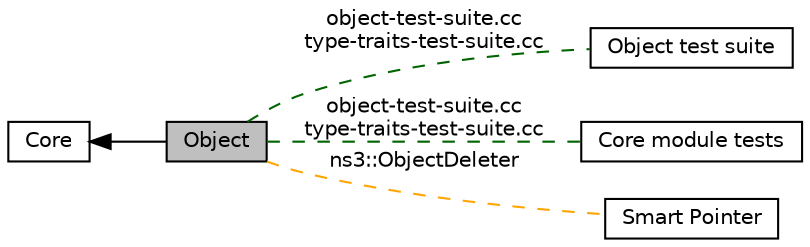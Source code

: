digraph "Object"
{
  edge [fontname="Helvetica",fontsize="10",labelfontname="Helvetica",labelfontsize="10"];
  node [fontname="Helvetica",fontsize="10",shape=box];
  rankdir=LR;
  Node5 [label="Object test suite",height=0.2,width=0.4,color="black", fillcolor="white", style="filled",URL="$group__object-tests.html",tooltip=" "];
  Node4 [label="Core module tests",height=0.2,width=0.4,color="black", fillcolor="white", style="filled",URL="$group__core-tests.html",tooltip="TestSuites for the Core module."];
  Node3 [label="Smart Pointer",height=0.2,width=0.4,color="black", fillcolor="white", style="filled",URL="$group__ptr.html",tooltip="Heap memory management."];
  Node1 [label="Object",height=0.2,width=0.4,color="black", fillcolor="grey75", style="filled", fontcolor="black",tooltip="Base classes which provide memory management and object aggregation."];
  Node2 [label="Core",height=0.2,width=0.4,color="black", fillcolor="white", style="filled",URL="$group__core.html",tooltip="The \"core\" module contains:"];
  Node2->Node1 [shape=plaintext, dir="back", style="solid"];
  Node1->Node3 [shape=plaintext, label="ns3::ObjectDeleter", color="orange", dir="none", style="dashed"];
  Node1->Node4 [shape=plaintext, label="object-test-suite.cc\ntype-traits-test-suite.cc", color="darkgreen", dir="none", style="dashed"];
  Node1->Node5 [shape=plaintext, label="object-test-suite.cc\ntype-traits-test-suite.cc", color="darkgreen", dir="none", style="dashed"];
}
